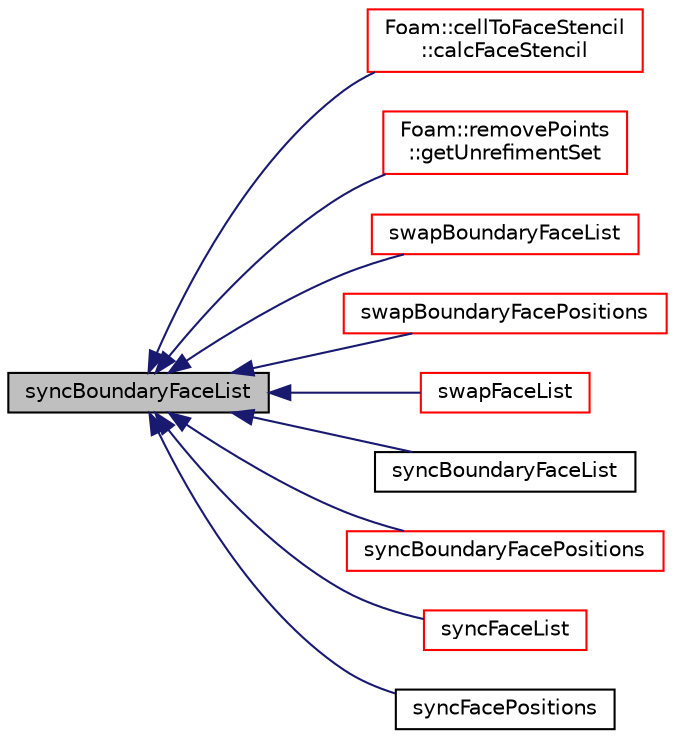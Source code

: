digraph "syncBoundaryFaceList"
{
  bgcolor="transparent";
  edge [fontname="Helvetica",fontsize="10",labelfontname="Helvetica",labelfontsize="10"];
  node [fontname="Helvetica",fontsize="10",shape=record];
  rankdir="LR";
  Node1 [label="syncBoundaryFaceList",height=0.2,width=0.4,color="black", fillcolor="grey75", style="filled", fontcolor="black"];
  Node1 -> Node2 [dir="back",color="midnightblue",fontsize="10",style="solid",fontname="Helvetica"];
  Node2 [label="Foam::cellToFaceStencil\l::calcFaceStencil",height=0.2,width=0.4,color="red",URL="$a00243.html#a14f5e1313e09731da9c6e22c7a9cd40e",tooltip="Collect cell neighbours into extended stencil. "];
  Node1 -> Node3 [dir="back",color="midnightblue",fontsize="10",style="solid",fontname="Helvetica"];
  Node3 [label="Foam::removePoints\l::getUnrefimentSet",height=0.2,width=0.4,color="red",URL="$a02158.html#a28398a6f2c4cfed4668de2daa457202c",tooltip="Given set of faces to restore calculates a consistent set of. "];
  Node1 -> Node4 [dir="back",color="midnightblue",fontsize="10",style="solid",fontname="Helvetica"];
  Node4 [label="swapBoundaryFaceList",height=0.2,width=0.4,color="red",URL="$a02542.html#a30e4f2ce2c2399c35f5d674bdb7c07fd",tooltip="Swap coupled boundary face values. "];
  Node1 -> Node5 [dir="back",color="midnightblue",fontsize="10",style="solid",fontname="Helvetica"];
  Node5 [label="swapBoundaryFacePositions",height=0.2,width=0.4,color="red",URL="$a02542.html#aeb004d7a883cc5739401dacfccfae7ec",tooltip="Swap coupled positions. "];
  Node1 -> Node6 [dir="back",color="midnightblue",fontsize="10",style="solid",fontname="Helvetica"];
  Node6 [label="swapFaceList",height=0.2,width=0.4,color="red",URL="$a02542.html#a0a2ccad77335dc7f9439d3933cf109e0",tooltip="Swap coupled face values. "];
  Node1 -> Node7 [dir="back",color="midnightblue",fontsize="10",style="solid",fontname="Helvetica"];
  Node7 [label="syncBoundaryFaceList",height=0.2,width=0.4,color="black",URL="$a02542.html#a5fc78125c6b4108250dd617a0fe10111",tooltip="Synchronize values on boundary faces only. "];
  Node1 -> Node8 [dir="back",color="midnightblue",fontsize="10",style="solid",fontname="Helvetica"];
  Node8 [label="syncBoundaryFacePositions",height=0.2,width=0.4,color="red",URL="$a02542.html#a6df81b2bf1cb57d5a6ccc1d8d26b711c",tooltip="Synchronize locations on boundary faces only. "];
  Node1 -> Node9 [dir="back",color="midnightblue",fontsize="10",style="solid",fontname="Helvetica"];
  Node9 [label="syncFaceList",height=0.2,width=0.4,color="red",URL="$a02542.html#abed40ebf1b90b365509600f5e7b004b7",tooltip="Synchronize values on all mesh faces. "];
  Node1 -> Node10 [dir="back",color="midnightblue",fontsize="10",style="solid",fontname="Helvetica"];
  Node10 [label="syncFacePositions",height=0.2,width=0.4,color="black",URL="$a02542.html#a7ae518045a79b8f299ca4d64db0b96b4",tooltip="Synchronize locations on all mesh faces. "];
}

